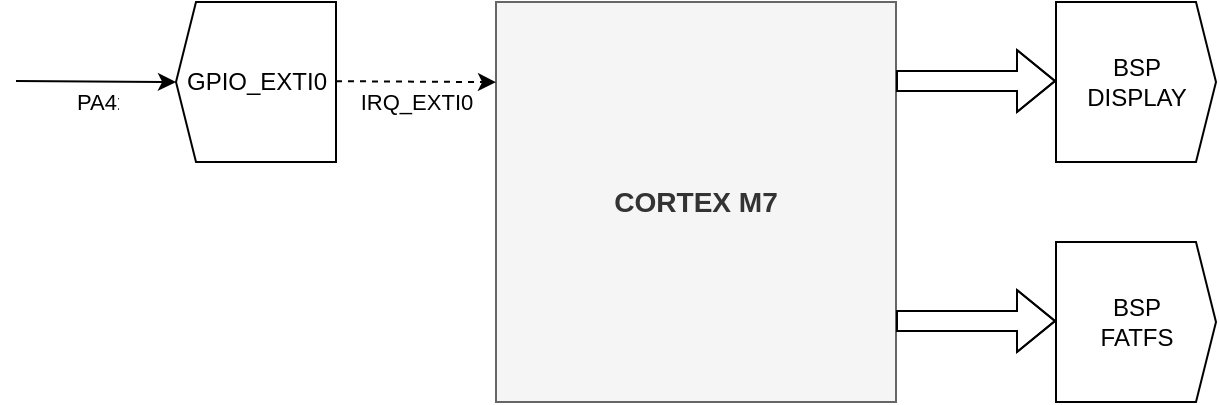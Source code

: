 <mxfile version="20.5.1" type="onedrive"><diagram name="Page-1" id="58cdce13-f638-feb5-8d6f-7d28b1aa9fa0"><mxGraphModel grid="1" page="1" gridSize="10" guides="1" tooltips="1" connect="1" arrows="1" fold="1" pageScale="1" pageWidth="1100" pageHeight="850" background="none" math="0" shadow="0"><root><mxCell id="0"/><mxCell id="1" parent="0"/><mxCell id="tH7eaCUNYMun4pULyV0O-2" value="&lt;h3&gt;&lt;font face=&quot;Helvetica&quot;&gt;CORTEX M7&lt;/font&gt;&lt;/h3&gt;" style="rounded=0;whiteSpace=wrap;html=1;fillColor=#f5f5f5;strokeColor=#666666;fontColor=#333333;" vertex="1" parent="1"><mxGeometry x="400" y="160" width="200" height="200" as="geometry"/></mxCell><mxCell id="tH7eaCUNYMun4pULyV0O-6" value="" style="endArrow=classic;html=1;rounded=0;entryX=0.5;entryY=1;entryDx=0;entryDy=0;" edge="1" parent="1"><mxGeometry width="50" height="50" relative="1" as="geometry"><mxPoint x="160" y="199.5" as="sourcePoint"/><mxPoint x="240" y="200" as="targetPoint"/></mxGeometry></mxCell><mxCell id="tH7eaCUNYMun4pULyV0O-29" value="Text" style="edgeLabel;html=1;align=center;verticalAlign=middle;resizable=0;points=[];fontFamily=Helvetica;" connectable="0" vertex="1" parent="tH7eaCUNYMun4pULyV0O-6"><mxGeometry x="0.334" y="-1" relative="1" as="geometry"><mxPoint x="-13" y="9" as="offset"/></mxGeometry></mxCell><mxCell id="tH7eaCUNYMun4pULyV0O-16" value="GPIO_EXTI0" style="html=1;shadow=0;dashed=0;align=center;verticalAlign=middle;shape=mxgraph.arrows2.arrow;dy=0;dx=10;notch=0;fontFamily=Helvetica;direction=west;" vertex="1" parent="1"><mxGeometry x="240" y="160" width="80" height="80" as="geometry"/></mxCell><mxCell id="tH7eaCUNYMun4pULyV0O-21" value="PA4" style="edgeLabel;html=1;align=center;verticalAlign=middle;resizable=0;points=[];fontFamily=Helvetica;absoluteArcSize=0;" connectable="0" vertex="1" parent="1"><mxGeometry x="199.996" y="210.0" as="geometry"/></mxCell><mxCell id="tH7eaCUNYMun4pULyV0O-36" value="" style="endArrow=classic;html=1;rounded=0;entryX=0.5;entryY=1;entryDx=0;entryDy=0;dashed=1;" edge="1" parent="1"><mxGeometry width="50" height="50" relative="1" as="geometry"><mxPoint x="320" y="199.58" as="sourcePoint"/><mxPoint x="400" y="200.08" as="targetPoint"/></mxGeometry></mxCell><mxCell id="tH7eaCUNYMun4pULyV0O-37" value="IRQ_EXTI0" style="edgeLabel;html=1;align=center;verticalAlign=middle;resizable=0;points=[];fontFamily=Helvetica;" connectable="0" vertex="1" parent="tH7eaCUNYMun4pULyV0O-36"><mxGeometry x="0.4" y="-2" relative="1" as="geometry"><mxPoint x="-16" y="8" as="offset"/></mxGeometry></mxCell><mxCell id="0CCHff0aGOGzMFlaOVJH-1" value="&lt;div&gt;BSP&lt;/div&gt;&lt;div&gt;FATFS&lt;br&gt;&lt;/div&gt;" style="html=1;shadow=0;dashed=0;align=center;verticalAlign=middle;shape=mxgraph.arrows2.arrow;dy=0;dx=10;notch=0;fontFamily=Helvetica;direction=east;" vertex="1" parent="1"><mxGeometry x="680" y="280" width="80" height="80" as="geometry"/></mxCell><mxCell id="0CCHff0aGOGzMFlaOVJH-2" value="" style="shape=flexArrow;endArrow=classic;html=1;rounded=0;" edge="1" parent="1"><mxGeometry width="50" height="50" relative="1" as="geometry"><mxPoint x="600" y="319.5" as="sourcePoint"/><mxPoint x="680" y="319.5" as="targetPoint"/><Array as="points"><mxPoint x="610" y="319.5"/></Array></mxGeometry></mxCell><mxCell id="0CCHff0aGOGzMFlaOVJH-3" value="&lt;div&gt;BSP&lt;/div&gt;&lt;div&gt;DISPLAY&lt;br&gt;&lt;/div&gt;" style="html=1;shadow=0;dashed=0;align=center;verticalAlign=middle;shape=mxgraph.arrows2.arrow;dy=0;dx=10;notch=0;fontFamily=Helvetica;direction=east;" vertex="1" parent="1"><mxGeometry x="680" y="160" width="80" height="80" as="geometry"/></mxCell><mxCell id="0CCHff0aGOGzMFlaOVJH-4" value="" style="shape=flexArrow;endArrow=classic;html=1;rounded=0;" edge="1" parent="1"><mxGeometry width="50" height="50" relative="1" as="geometry"><mxPoint x="600" y="199.5" as="sourcePoint"/><mxPoint x="680" y="199.5" as="targetPoint"/><Array as="points"><mxPoint x="610" y="199.5"/></Array></mxGeometry></mxCell></root></mxGraphModel></diagram></mxfile>